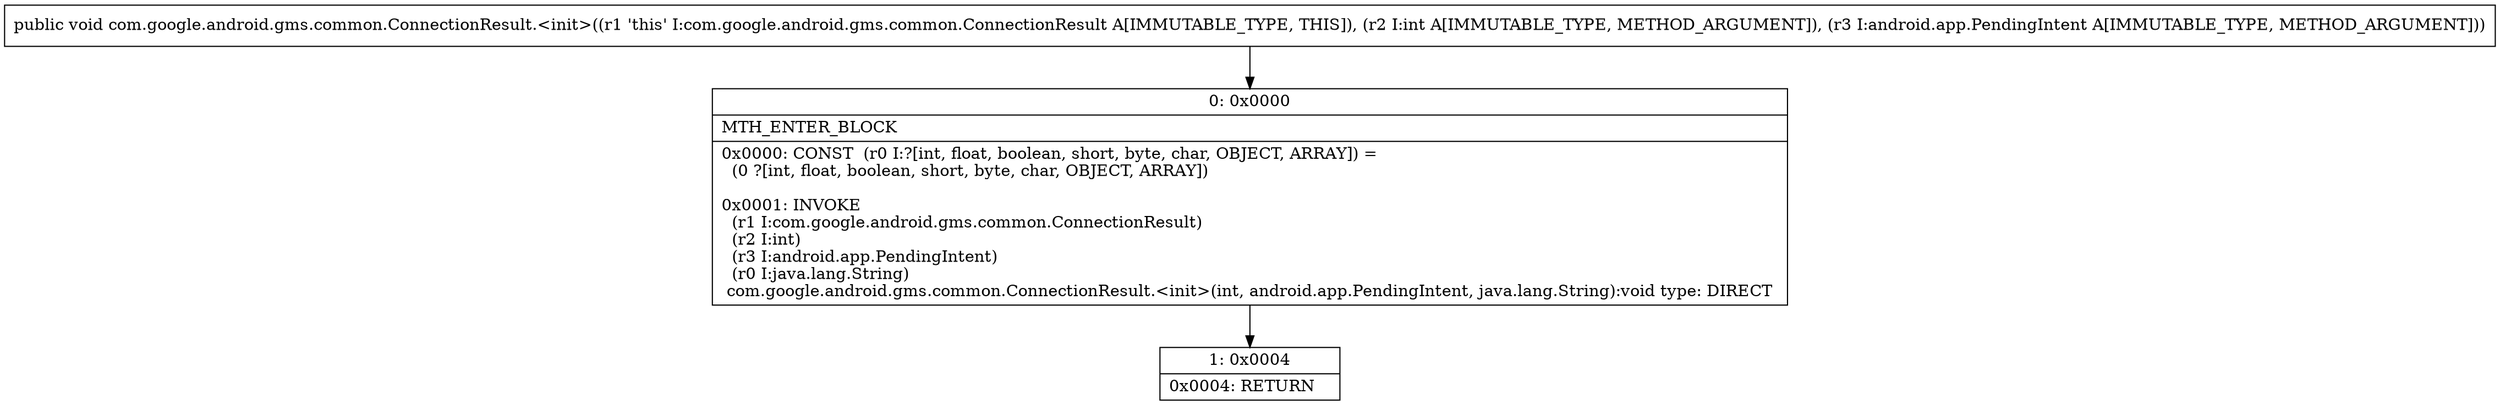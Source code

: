 digraph "CFG forcom.google.android.gms.common.ConnectionResult.\<init\>(ILandroid\/app\/PendingIntent;)V" {
Node_0 [shape=record,label="{0\:\ 0x0000|MTH_ENTER_BLOCK\l|0x0000: CONST  (r0 I:?[int, float, boolean, short, byte, char, OBJECT, ARRAY]) = \l  (0 ?[int, float, boolean, short, byte, char, OBJECT, ARRAY])\l \l0x0001: INVOKE  \l  (r1 I:com.google.android.gms.common.ConnectionResult)\l  (r2 I:int)\l  (r3 I:android.app.PendingIntent)\l  (r0 I:java.lang.String)\l com.google.android.gms.common.ConnectionResult.\<init\>(int, android.app.PendingIntent, java.lang.String):void type: DIRECT \l}"];
Node_1 [shape=record,label="{1\:\ 0x0004|0x0004: RETURN   \l}"];
MethodNode[shape=record,label="{public void com.google.android.gms.common.ConnectionResult.\<init\>((r1 'this' I:com.google.android.gms.common.ConnectionResult A[IMMUTABLE_TYPE, THIS]), (r2 I:int A[IMMUTABLE_TYPE, METHOD_ARGUMENT]), (r3 I:android.app.PendingIntent A[IMMUTABLE_TYPE, METHOD_ARGUMENT])) }"];
MethodNode -> Node_0;
Node_0 -> Node_1;
}

